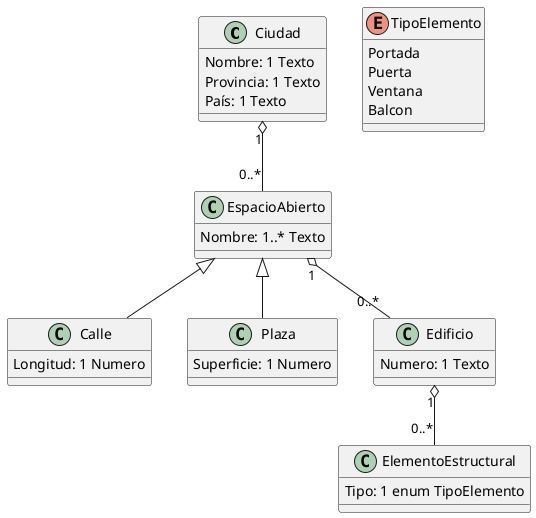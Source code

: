 @startuml ejercicio22
Class Ciudad {
Nombre: 1 Texto
Provincia: 1 Texto
País: 1 Texto
}

Class EspacioAbierto{
Nombre: 1..* Texto
}

Class Calle{
Longitud: 1 Numero
}

Class Plaza{
Superficie: 1 Numero
}

Class Edificio{
Numero: 1 Texto
}

Class ElementoEstructural{
Tipo: 1 enum TipoElemento
}

enum TipoElemento{
Portada
Puerta
Ventana
Balcon
}

Ciudad "1" o-- "0..*" EspacioAbierto
EspacioAbierto <|-- Calle
EspacioAbierto <|-- Plaza
EspacioAbierto "1" o-- "0..*" Edificio
Edificio "1" o-- "0..*" ElementoEstructural
@enduml